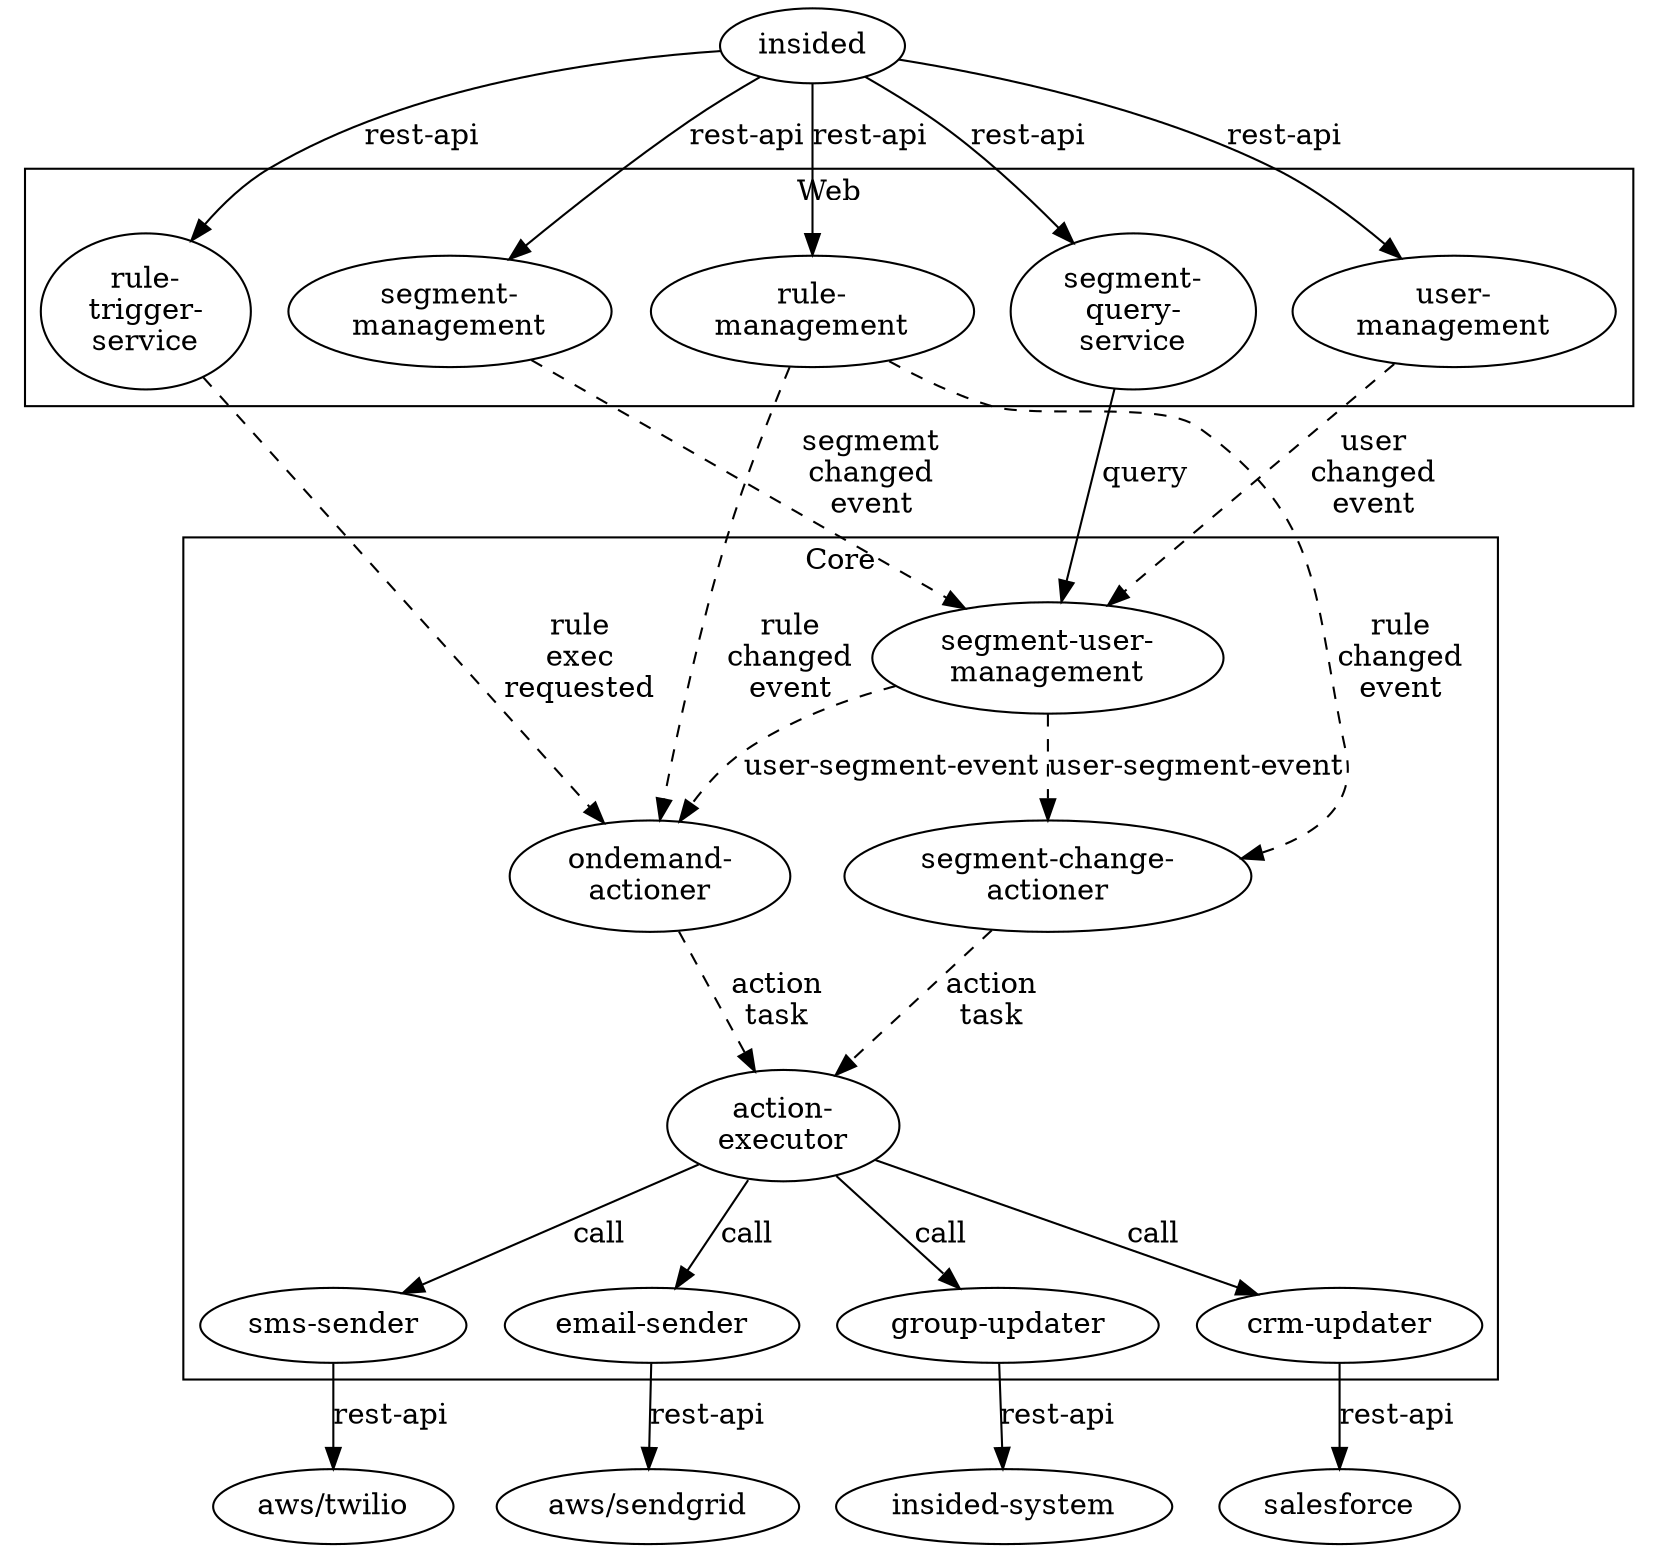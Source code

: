     digraph G {
    
      rankdir="TD"
      
      insided -> "rule-\ntrigger-\nservice" [label="rest-api"]
      insided -> "rule-\nmanagement" [label="rest-api"]
      insided -> "user-\nmanagement" [label="rest-api"]
      insided -> "segment-\nmanagement" [label="rest-api"]
      insided -> "segment-\nquery-\nservice" [label="rest-api"]

      subgraph cluster_Web {
          label = "Web"
          "rule-\ntrigger-\nservice"
          "rule-\nmanagement"
          "user-\nmanagement"
          "segment-\nmanagement"
          "segment-\nquery-\nservice"
      }

     subgraph cluster_Core {
          label = "Core"
          "ondemand-\nactioner"
          "segment-user-\nmanagement"
          "segment-change-\nactioner"
          "action-\nexecutor"
          "sms-sender"
          "email-sender"
          "group-updater"
          "crm-updater"
      }

      // subgraph cluster_External {
           //label = "External systems"
            "aws/sendgrid"
            "aws/twilio"
            "insided-system"
            "salesforce"
       // }

       "rule-\ntrigger-\nservice" -> "ondemand-\nactioner" [style=dashed, label="rule\nexec\nrequested"]
      "segment-\nmanagement" -> "segment-user-\nmanagement" [style=dashed, label="segmemt\nchanged\nevent"]
      "segment-\nquery-\nservice" -> "segment-user-\nmanagement" [label=query]

      "rule-\nmanagement" -> "ondemand-\nactioner" [style=dashed, label="rule\nchanged\nevent"]

      "user-\nmanagement" -> "segment-user-\nmanagement" [style=dashed, label="user\nchanged\nevent"]
      "segment-user-\nmanagement" -> "ondemand-\nactioner" [style=dashed, label="user-segment-event"]

      "segment-user-\nmanagement" -> "segment-change-\nactioner"  [style=dashed, label="user-segment-event"]
      "rule-\nmanagement" -> "segment-change-\nactioner" [style=dashed, label="rule\nchanged\nevent"]
      "segment-change-\nactioner" -> "action-\nexecutor" [style=dashed, label="action\ntask"]

      "ondemand-\nactioner" -> "action-\nexecutor" [style=dashed, label="action\ntask"]

      "action-\nexecutor" -> "sms-sender" [label=call]
      "action-\nexecutor" -> "email-sender" [label=call]
      "action-\nexecutor" -> "group-updater" [label=call]
      "action-\nexecutor" -> "crm-updater" [label=call]

      "email-sender" -> "aws/sendgrid" [label="rest-api"]
      "sms-sender" -> "aws/twilio" [label="rest-api"]
      "group-updater" -> "insided-system" [label="rest-api"]
      "crm-updater" -> "salesforce" [label="rest-api"]

    }